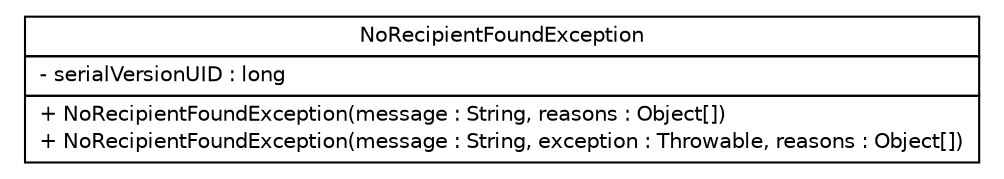 #!/usr/local/bin/dot
#
# Class diagram 
# Generated by UMLGraph version R5_6 (http://www.umlgraph.org/)
#

digraph G {
	edge [fontname="Helvetica",fontsize=10,labelfontname="Helvetica",labelfontsize=10];
	node [fontname="Helvetica",fontsize=10,shape=plaintext];
	nodesep=0.25;
	ranksep=0.5;
	// de.hsbremen.tc.tnc.tnccs.im.route.exception.NoRecipientFoundException
	c1521 [label=<<table title="de.hsbremen.tc.tnc.tnccs.im.route.exception.NoRecipientFoundException" border="0" cellborder="1" cellspacing="0" cellpadding="2" port="p" href="./NoRecipientFoundException.html">
		<tr><td><table border="0" cellspacing="0" cellpadding="1">
<tr><td align="center" balign="center"> NoRecipientFoundException </td></tr>
		</table></td></tr>
		<tr><td><table border="0" cellspacing="0" cellpadding="1">
<tr><td align="left" balign="left"> - serialVersionUID : long </td></tr>
		</table></td></tr>
		<tr><td><table border="0" cellspacing="0" cellpadding="1">
<tr><td align="left" balign="left"> + NoRecipientFoundException(message : String, reasons : Object[]) </td></tr>
<tr><td align="left" balign="left"> + NoRecipientFoundException(message : String, exception : Throwable, reasons : Object[]) </td></tr>
		</table></td></tr>
		</table>>, URL="./NoRecipientFoundException.html", fontname="Helvetica", fontcolor="black", fontsize=10.0];
}


